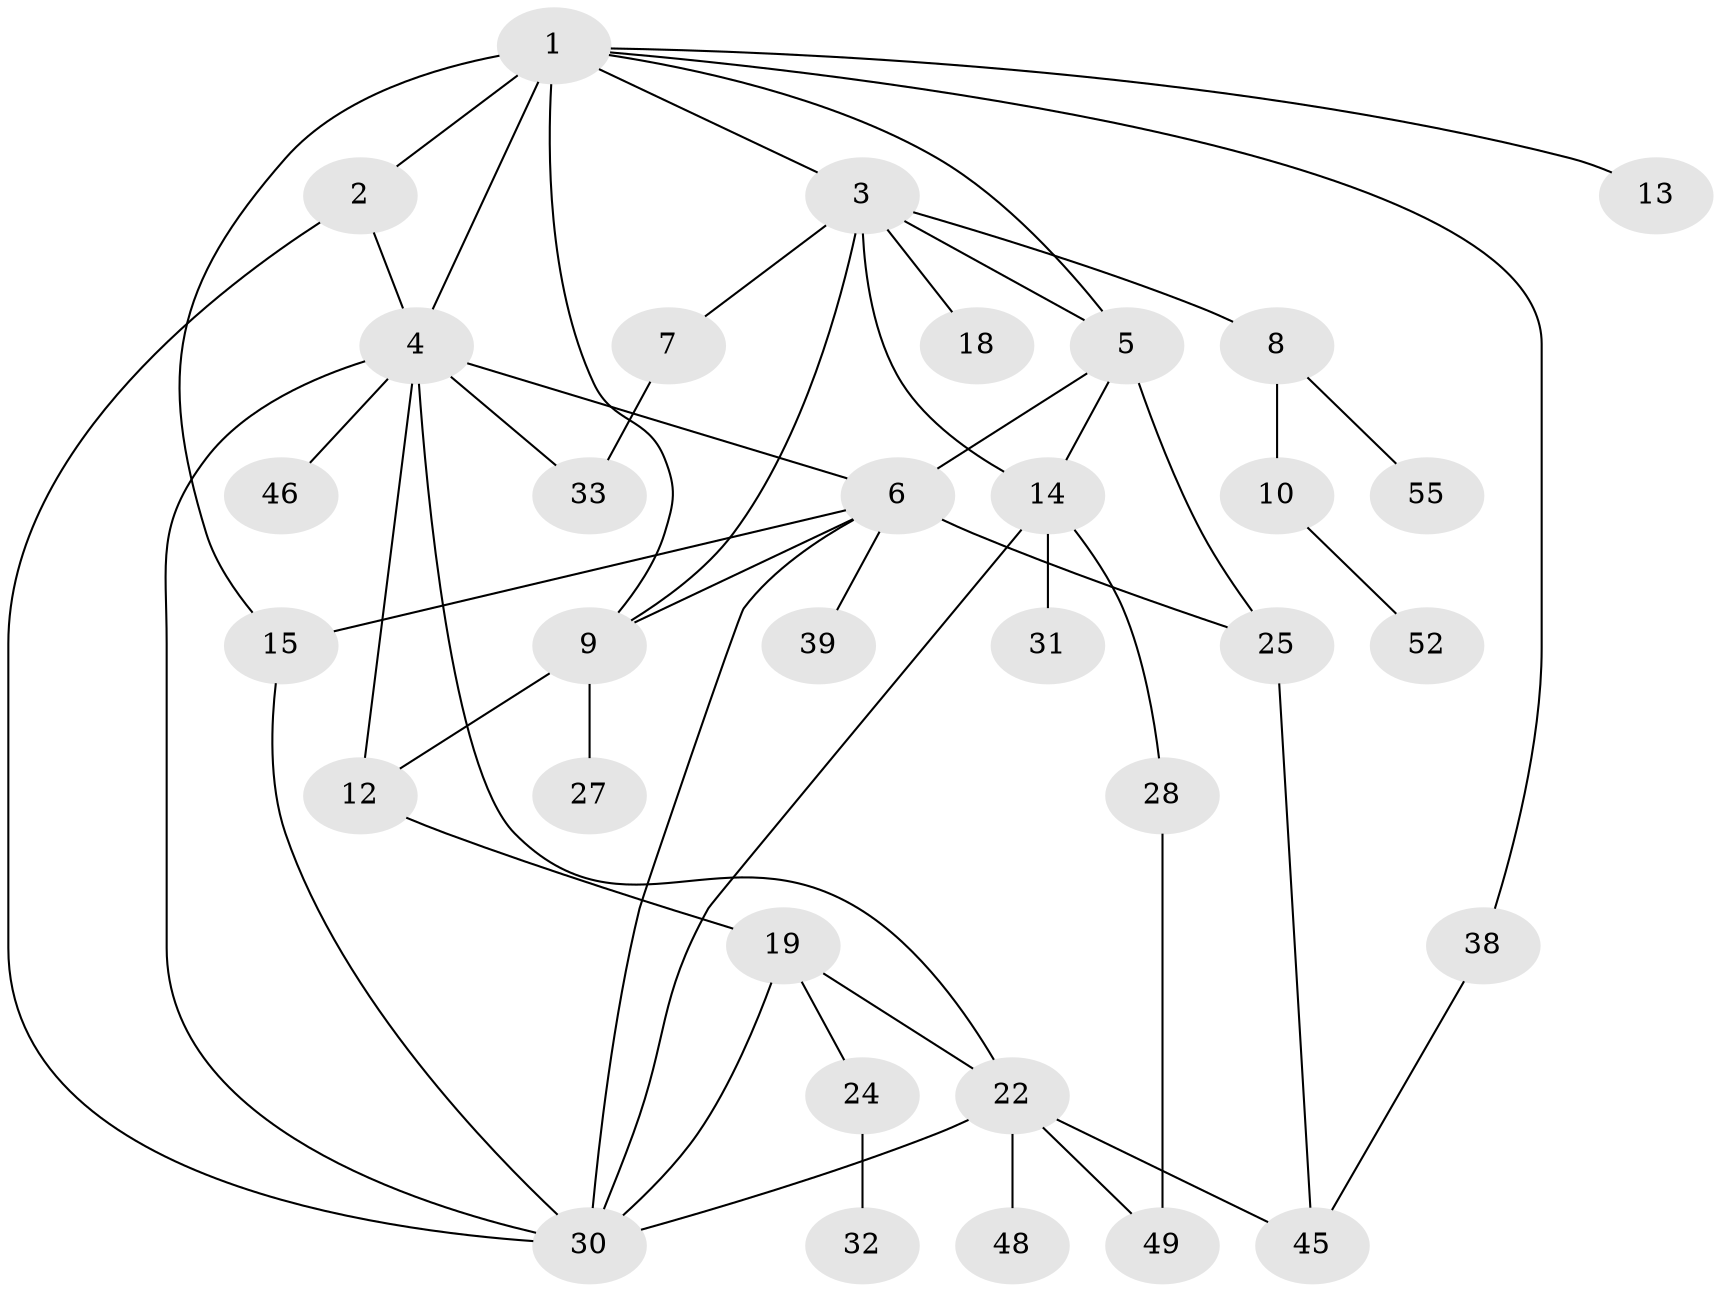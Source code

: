 // original degree distribution, {9: 0.01818181818181818, 4: 0.14545454545454545, 7: 0.03636363636363636, 5: 0.03636363636363636, 2: 0.32727272727272727, 3: 0.16363636363636364, 1: 0.21818181818181817, 6: 0.05454545454545454}
// Generated by graph-tools (version 1.1) at 2025/17/03/04/25 18:17:03]
// undirected, 33 vertices, 52 edges
graph export_dot {
graph [start="1"]
  node [color=gray90,style=filled];
  1 [super="+17+11"];
  2;
  3;
  4 [super="+16+23"];
  5;
  6;
  7;
  8 [super="+47"];
  9;
  10;
  12;
  13;
  14 [super="+26"];
  15 [super="+21"];
  18;
  19 [super="+20"];
  22 [super="+29+42+34"];
  24;
  25;
  27;
  28;
  30 [super="+41+35"];
  31;
  32;
  33 [super="+51"];
  38;
  39 [super="+43"];
  45;
  46;
  48;
  49;
  52;
  55;
  1 -- 2 [weight=2];
  1 -- 3;
  1 -- 5;
  1 -- 13;
  1 -- 38;
  1 -- 15;
  1 -- 9;
  1 -- 4;
  2 -- 4;
  2 -- 30;
  3 -- 7;
  3 -- 8;
  3 -- 9;
  3 -- 18;
  3 -- 5;
  3 -- 14;
  4 -- 46;
  4 -- 6;
  4 -- 33;
  4 -- 22;
  4 -- 12;
  4 -- 30;
  5 -- 6;
  5 -- 14;
  5 -- 25;
  6 -- 15;
  6 -- 25;
  6 -- 39;
  6 -- 9;
  6 -- 30;
  7 -- 33;
  8 -- 10 [weight=2];
  8 -- 55;
  9 -- 12;
  9 -- 27;
  10 -- 52;
  12 -- 19;
  14 -- 30;
  14 -- 28;
  14 -- 31;
  15 -- 30;
  19 -- 24;
  19 -- 22 [weight=3];
  19 -- 30;
  22 -- 49;
  22 -- 45;
  22 -- 48 [weight=2];
  22 -- 30;
  24 -- 32;
  25 -- 45;
  28 -- 49;
  38 -- 45;
}
